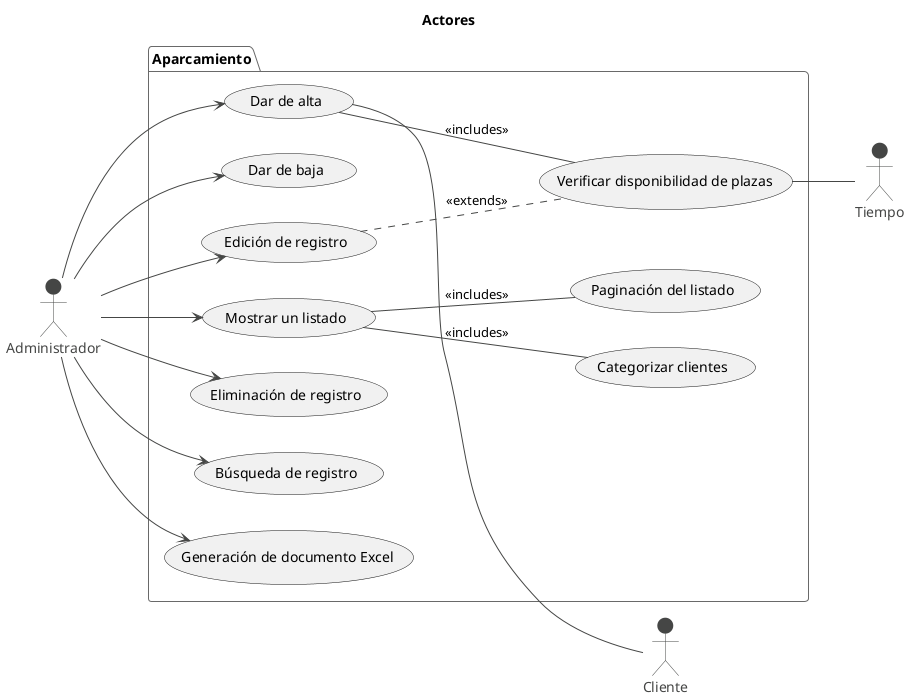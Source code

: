 @startuml

!theme vibrant
left to right direction
title Actores
Administrador as Admin
Cliente as Client
Tiempo as Time

package Aparcamiento{
    usecase "Dar de alta" as UC1
    usecase "Dar de baja" as UC2
    usecase "Verificar disponibilidad de plazas" as UC3
    usecase "Categorizar clientes" as UC4
    usecase "Edición de registro" as UC5
    usecase "Mostrar un listado" as UC7
    usecase "Eliminación de registro" as UC8
    usecase "Paginación del listado" as UC9
    usecase "Búsqueda de registro" as UC10
    usecase "Generación de documento Excel" as UC11
}

Admin --> UC1
Admin --> UC2
Admin --> UC5
Admin --> UC7
Admin --> UC8
Admin --> UC10
Admin --> UC11

UC1 -- UC3 : <<includes>>
UC7 -- UC4 : <<includes>>
UC7 -- UC9 : <<includes>>
UC5 .. UC3 : <<extends>>

UC1 -- Client
UC3 -- Time